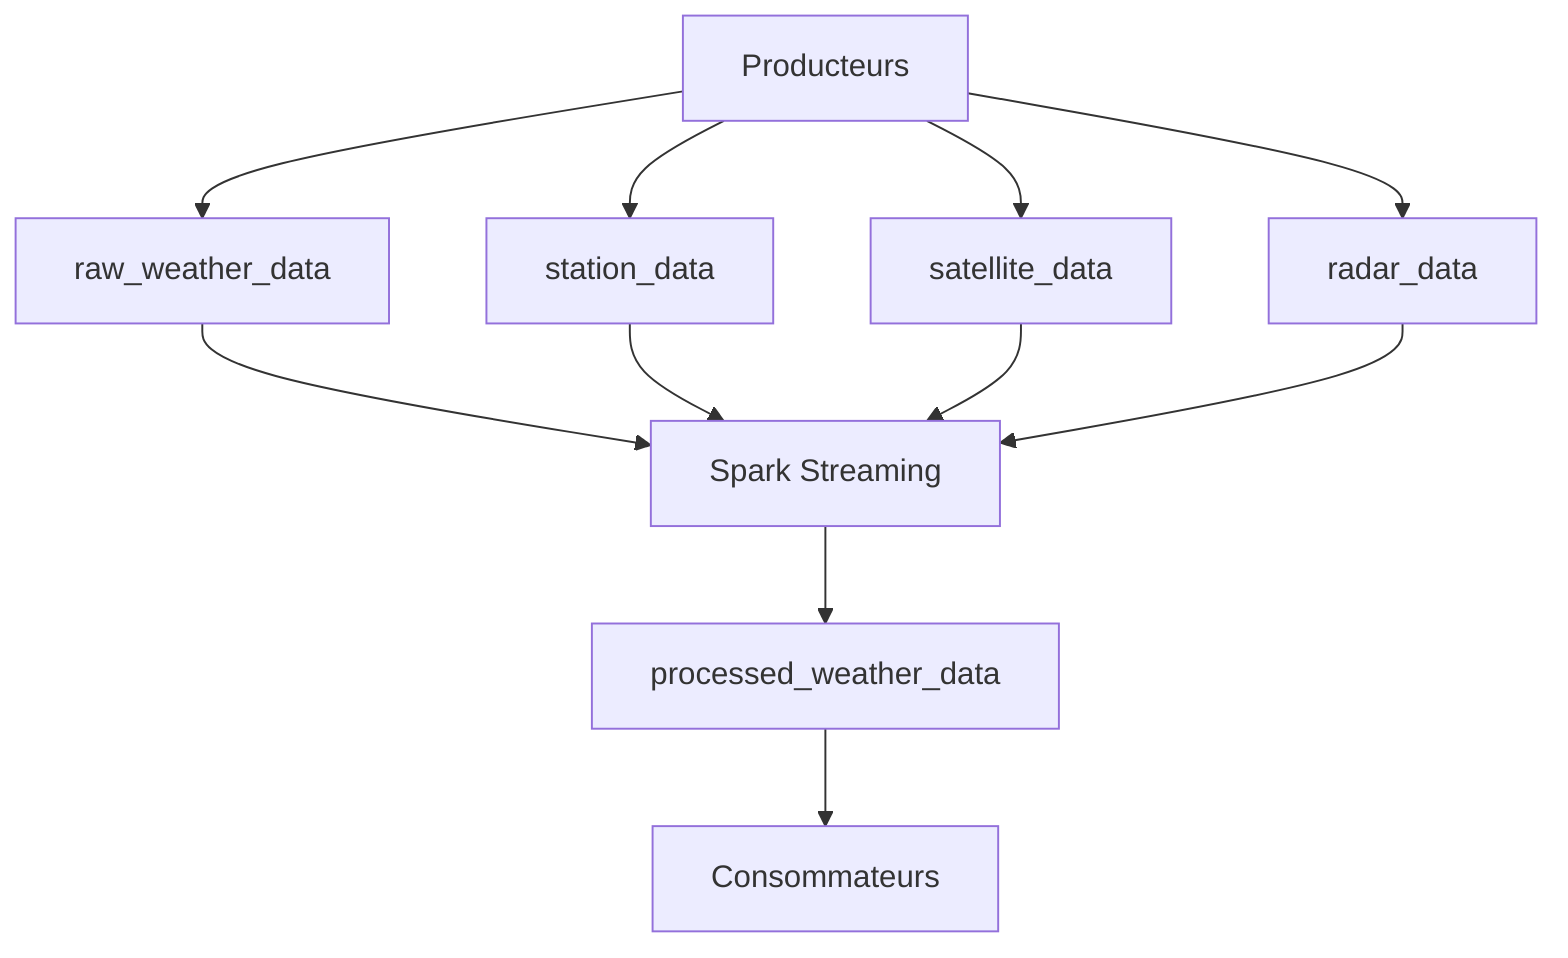 graph TD
    A[Producteurs] --> B[raw_weather_data]
    A --> C[station_data]
    A --> D[satellite_data]
    A --> E[radar_data]
    
    B --> F[Spark Streaming]
    C --> F
    D --> F
    E --> F
    
    F --> G[processed_weather_data]
    
    G --> H[Consommateurs]